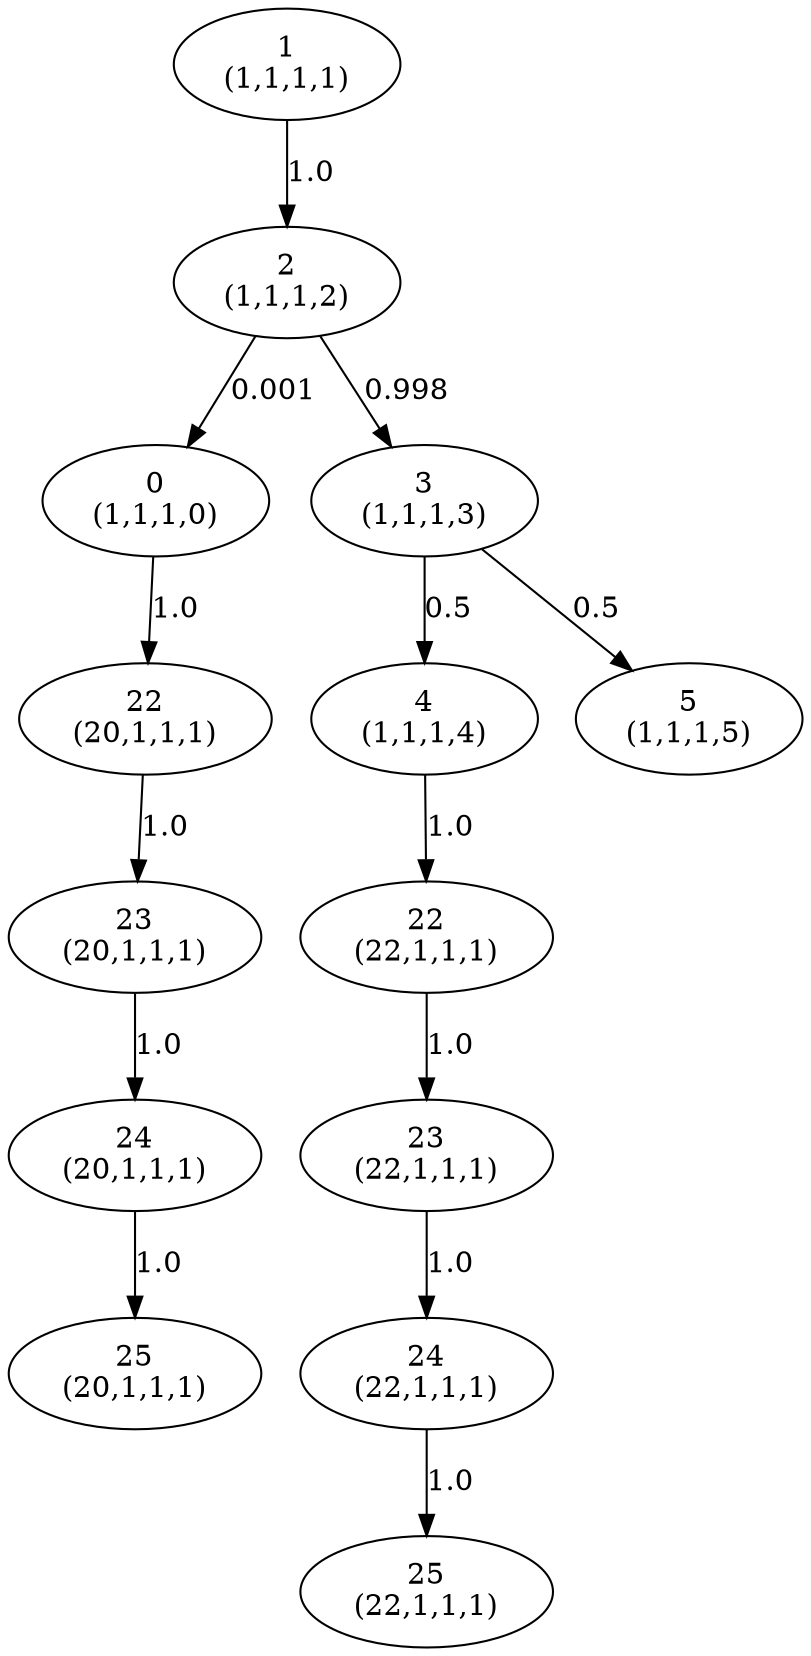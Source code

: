 digraph {
    0 [label="0\n(1,1,1,0)"];
    1 [label="1\n(1,1,1,1)"];
    2 [label="2\n(1,1,1,2)"];
    3 [label="3\n(1,1,1,3)"];
    4 [label="4\n(1,1,1,4)"];
    5 [label="5\n(1,1,1,5)"];
    28 [label="22\n(20,1,1,1)"];
    29 [label="23\n(20,1,1,1)"];
    30 [label="24\n(20,1,1,1)"];
    31 [label="25\n(20,1,1,1)"];
    54 [label="22\n(22,1,1,1)"];
    55 [label="23\n(22,1,1,1)"];
    56 [label="24\n(22,1,1,1)"];
    57 [label="25\n(22,1,1,1)"];
    0 -> 28 [label=1.0];
    1 -> 2 [label=1.0];
    2 -> 0 [label=0.001];
    2 -> 3 [label=0.998];
    3 -> 4 [label=0.5];
    3 -> 5 [label=0.5];
    4 -> 54 [label=1.0];
    28 -> 29 [label=1.0];
    29 -> 30 [label=1.0];
    30 -> 31 [label=1.0];
    54 -> 55 [label=1.0];
    55 -> 56 [label=1.0];
    56 -> 57 [label=1.0];
}

